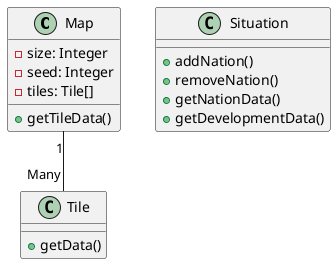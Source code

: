 @startuml

class Map {
  -size: Integer
  -seed: Integer
  -tiles: Tile[]

  +getTileData()
}
Map "1" -- "Many" Tile

class Tile {
  +getData()
}

class Situation {
  +addNation()
  +removeNation()
  +getNationData()
  +getDevelopmentData()
}

@enduml